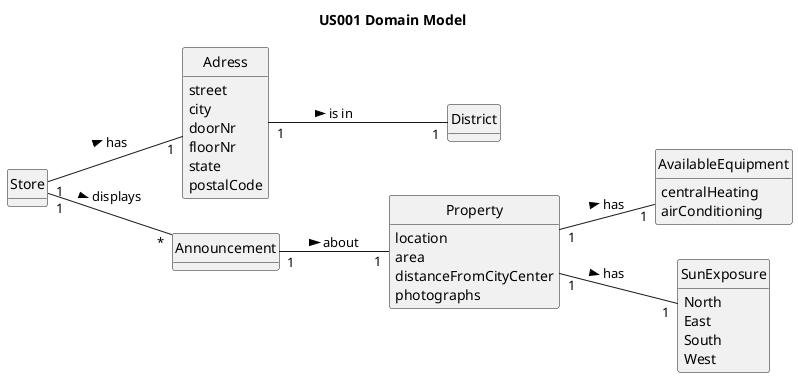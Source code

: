 @startuml
skinparam monochrome true
skinparam packageStyle rectangle
skinparam shadowing false

left to right direction

hide circle
hide methods

title US001 Domain Model

class Adress{
street
city
doorNr
floorNr
state
postalCode
}

class District {
}

class Announcement {
}

class Store {
}

class Property {
location
area
distanceFromCityCenter
photographs
}

class AvailableEquipment {
centralHeating
airConditioning
}

class SunExposure {
North
East
South
West
}

Store "1"-- "*" Announcement : displays >
Store "1" -- "1" Adress : has >
Adress "1" -- "1" District : is in >
Announcement "1" -- "1" Property : about >
Property "1" -- "1" AvailableEquipment : has >
Property "1" -- "1" SunExposure : has >
@enduml
